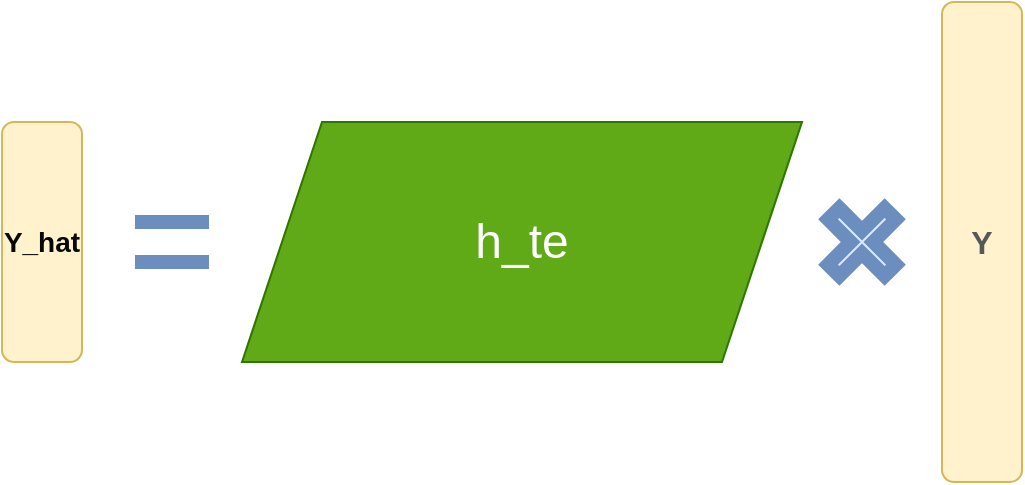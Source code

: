 <mxfile>
    <diagram id="lUkEiZBkcTz3_rYmzsEV" name="Page-1">
        <mxGraphModel dx="1457" dy="801" grid="1" gridSize="10" guides="1" tooltips="1" connect="1" arrows="1" fold="1" page="1" pageScale="1" pageWidth="3300" pageHeight="4681" math="1" shadow="0">
            <root>
                <mxCell id="0"/>
                <mxCell id="1" parent="0"/>
                <mxCell id="2" value="&lt;font style=&quot;font-size: 24px;&quot;&gt;h_te&lt;/font&gt;" style="shape=parallelogram;perimeter=parallelogramPerimeter;whiteSpace=wrap;html=1;fixedSize=1;size=40;fillColor=#60a917;fontColor=#ffffff;strokeColor=#2D7600;" parent="1" vertex="1">
                    <mxGeometry x="410" y="260" width="280" height="120" as="geometry"/>
                </mxCell>
                <mxCell id="8" value="" style="shape=partialRectangle;whiteSpace=wrap;html=1;left=0;right=0;fillColor=none;strokeWidth=7;strokeColor=#6c8ebf;" parent="1" vertex="1">
                    <mxGeometry x="360" y="310" width="30" height="20" as="geometry"/>
                </mxCell>
                <mxCell id="9" value="" style="shape=cross;whiteSpace=wrap;html=1;strokeWidth=7;rotation=45;fillColor=#dae8fc;strokeColor=#6c8ebf;" parent="1" vertex="1">
                    <mxGeometry x="700" y="300" width="40" height="40" as="geometry"/>
                </mxCell>
                <mxCell id="13" value="&lt;font color=&quot;#080808&quot;&gt;&lt;span style=&quot;font-size: 14px;&quot;&gt;&lt;b&gt;Y_hat&lt;/b&gt;&lt;/span&gt;&lt;/font&gt;" style="rounded=1;whiteSpace=wrap;html=1;fillColor=#fff2cc;strokeColor=#d6b656;" parent="1" vertex="1">
                    <mxGeometry x="290" y="260" width="40" height="120" as="geometry"/>
                </mxCell>
                <mxCell id="14" value="&lt;b&gt;&lt;font color=&quot;#575757&quot; style=&quot;font-size: 16px;&quot;&gt;Y&lt;/font&gt;&lt;/b&gt;" style="rounded=1;whiteSpace=wrap;html=1;fillColor=#fff2cc;strokeColor=#d6b656;" parent="1" vertex="1">
                    <mxGeometry x="760" y="200" width="40" height="240" as="geometry"/>
                </mxCell>
            </root>
        </mxGraphModel>
    </diagram>
</mxfile>